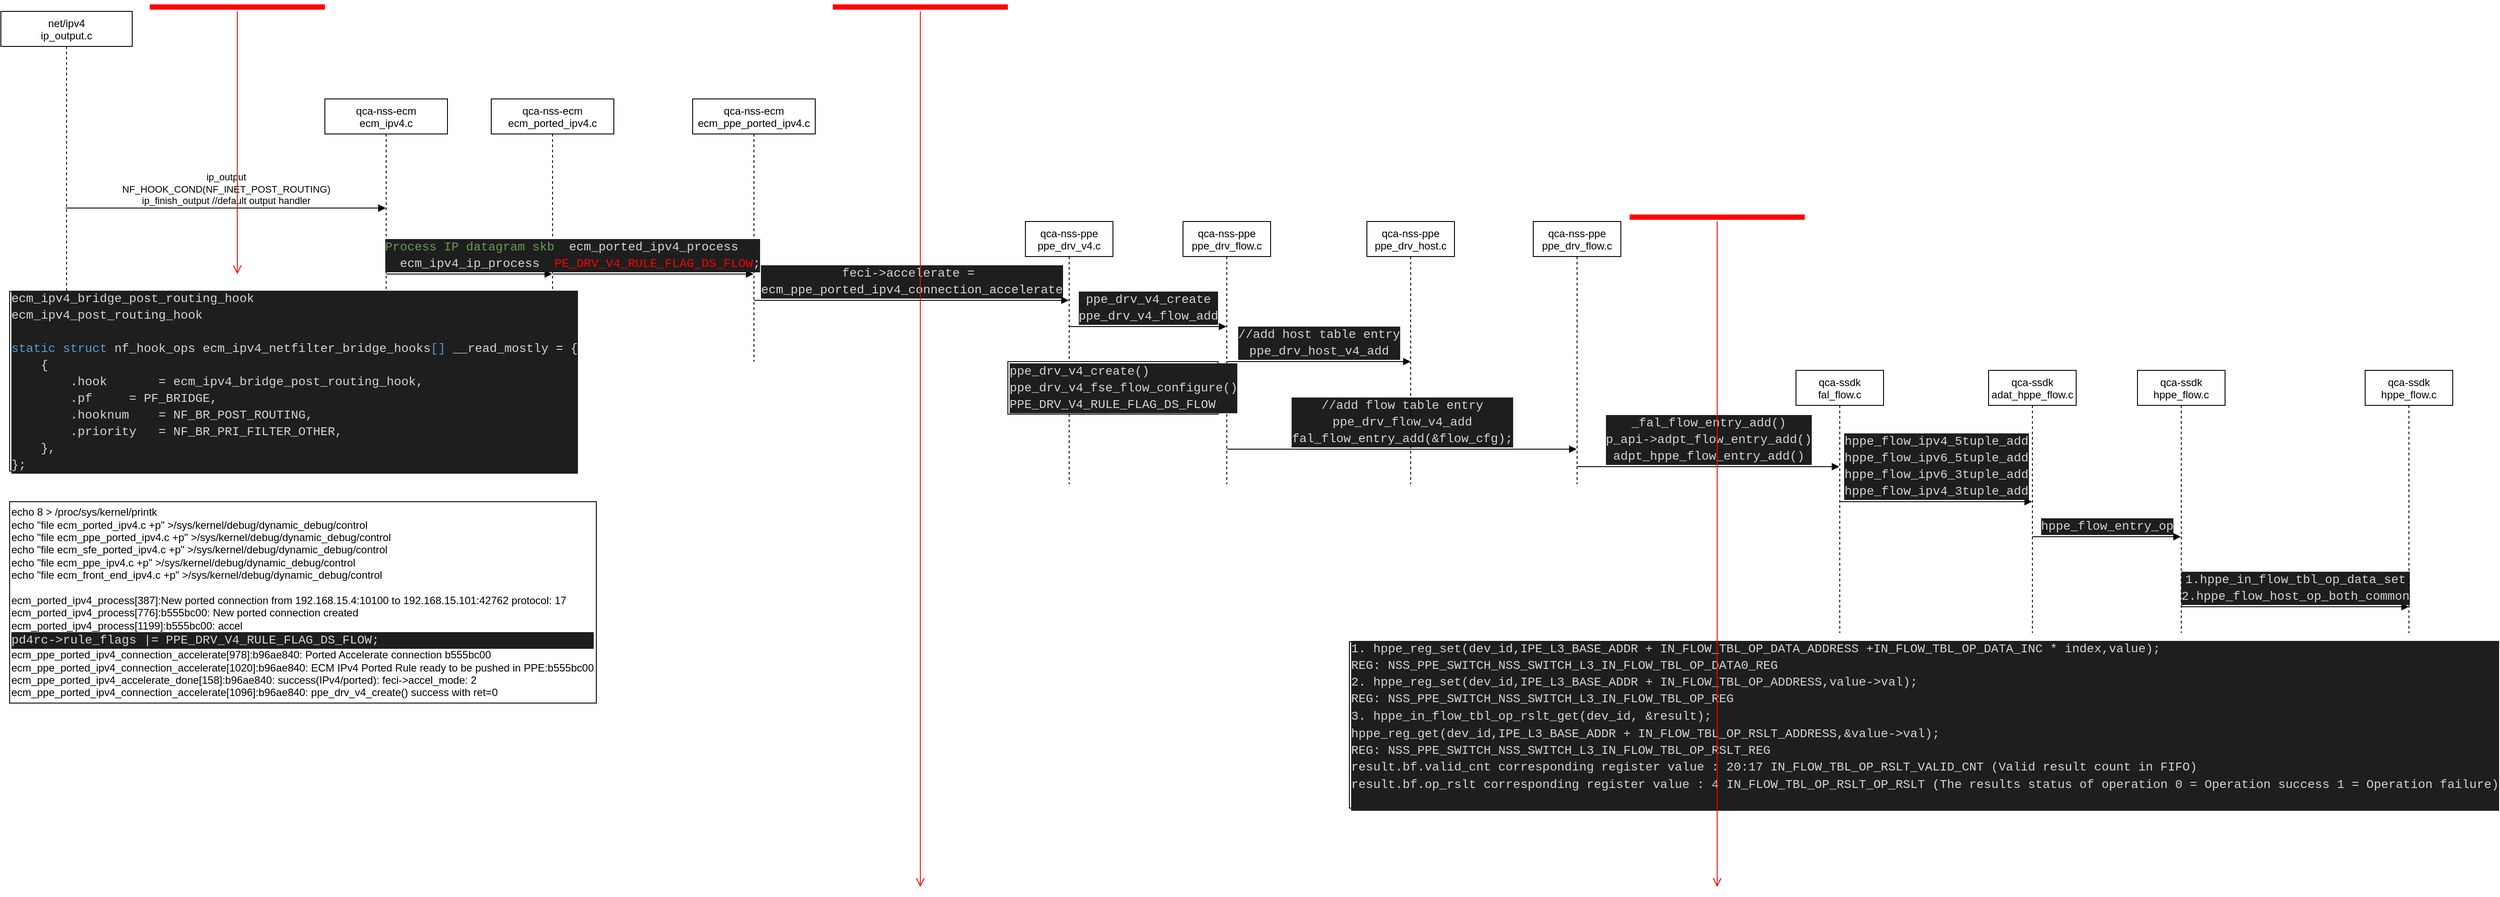 <mxfile version="13.9.9" type="device"><diagram id="kgpKYQtTHZ0yAKxKKP6v" name="Page-1"><mxGraphModel dx="3430" dy="2110" grid="1" gridSize="10" guides="1" tooltips="1" connect="1" arrows="1" fold="1" page="1" pageScale="1" pageWidth="850" pageHeight="1100" math="0" shadow="0"><root><mxCell id="0"/><mxCell id="1" parent="0"/><mxCell id="3nuBFxr9cyL0pnOWT2aG-1" value="qca-nss-ppe&#10;ppe_drv_v4.c" style="shape=umlLifeline;perimeter=lifelinePerimeter;container=1;collapsible=0;recursiveResize=0;rounded=0;shadow=0;strokeWidth=1;" parent="1" vertex="1"><mxGeometry x="-530" y="-800" width="100" height="300" as="geometry"/></mxCell><mxCell id="qEYOZ7wB9CkNGSNdIu3y-1" value="&lt;div style=&quot;color: rgb(212 , 212 , 212) ; background-color: rgb(30 , 30 , 30) ; font-family: &amp;#34;consolas&amp;#34; , &amp;#34;courier new&amp;#34; , monospace ; font-size: 14px ; line-height: 19px&quot;&gt;ppe_drv_v4_create&lt;div style=&quot;line-height: 19px&quot;&gt;ppe_drv_v4_flow_add&lt;/div&gt;&lt;/div&gt;" style="html=1;verticalAlign=bottom;endArrow=block;" parent="3nuBFxr9cyL0pnOWT2aG-1" target="3nuBFxr9cyL0pnOWT2aG-5" edge="1"><mxGeometry width="80" relative="1" as="geometry"><mxPoint x="50" y="120" as="sourcePoint"/><mxPoint x="130" y="120" as="targetPoint"/></mxGeometry></mxCell><mxCell id="3nuBFxr9cyL0pnOWT2aG-5" value="qca-nss-ppe&#10;ppe_drv_flow.c" style="shape=umlLifeline;perimeter=lifelinePerimeter;container=1;collapsible=0;recursiveResize=0;rounded=0;shadow=0;strokeWidth=1;" parent="1" vertex="1"><mxGeometry x="-350" y="-800" width="100" height="300" as="geometry"/></mxCell><mxCell id="qEYOZ7wB9CkNGSNdIu3y-2" value="&lt;div style=&quot;color: rgb(212 , 212 , 212) ; background-color: rgb(30 , 30 , 30) ; font-family: &amp;#34;consolas&amp;#34; , &amp;#34;courier new&amp;#34; , monospace ; font-size: 14px ; line-height: 19px&quot;&gt;//add host table entry&lt;/div&gt;&lt;div style=&quot;color: rgb(212 , 212 , 212) ; background-color: rgb(30 , 30 , 30) ; font-family: &amp;#34;consolas&amp;#34; , &amp;#34;courier new&amp;#34; , monospace ; font-size: 14px ; line-height: 19px&quot;&gt;ppe_drv_host_v4_add&lt;/div&gt;" style="html=1;verticalAlign=bottom;endArrow=block;" parent="3nuBFxr9cyL0pnOWT2aG-5" edge="1"><mxGeometry width="80" relative="1" as="geometry"><mxPoint x="50" y="160" as="sourcePoint"/><mxPoint x="260" y="160" as="targetPoint"/></mxGeometry></mxCell><mxCell id="qEYOZ7wB9CkNGSNdIu3y-7" value="&lt;div style=&quot;color: rgb(212 , 212 , 212) ; background-color: rgb(30 , 30 , 30) ; font-family: &amp;#34;consolas&amp;#34; , &amp;#34;courier new&amp;#34; , monospace ; font-size: 14px ; line-height: 19px&quot;&gt;//add flow table entry&lt;br&gt;&lt;/div&gt;&lt;div style=&quot;color: rgb(212 , 212 , 212) ; background-color: rgb(30 , 30 , 30) ; font-family: &amp;#34;consolas&amp;#34; , &amp;#34;courier new&amp;#34; , monospace ; font-size: 14px ; line-height: 19px&quot;&gt;&lt;div style=&quot;line-height: 19px&quot;&gt;ppe_drv_flow_v4_add&lt;/div&gt;&lt;div style=&quot;line-height: 19px&quot;&gt;&lt;div style=&quot;font-family: &amp;#34;consolas&amp;#34; , &amp;#34;courier new&amp;#34; , monospace ; line-height: 19px&quot;&gt;fal_flow_entry_add(&amp;amp;flow_cfg);&lt;/div&gt;&lt;/div&gt;&lt;/div&gt;" style="html=1;verticalAlign=bottom;endArrow=block;" parent="3nuBFxr9cyL0pnOWT2aG-5" target="qEYOZ7wB9CkNGSNdIu3y-5" edge="1"><mxGeometry width="80" relative="1" as="geometry"><mxPoint x="50" y="260" as="sourcePoint"/><mxPoint x="130" y="260" as="targetPoint"/></mxGeometry></mxCell><mxCell id="qEYOZ7wB9CkNGSNdIu3y-3" value="qca-nss-ppe&#10;ppe_drv_host.c" style="shape=umlLifeline;perimeter=lifelinePerimeter;container=1;collapsible=0;recursiveResize=0;rounded=0;shadow=0;strokeWidth=1;" parent="1" vertex="1"><mxGeometry x="-140" y="-800" width="100" height="300" as="geometry"/></mxCell><mxCell id="qEYOZ7wB9CkNGSNdIu3y-5" value="qca-nss-ppe&#10;ppe_drv_flow.c" style="shape=umlLifeline;perimeter=lifelinePerimeter;container=1;collapsible=0;recursiveResize=0;rounded=0;shadow=0;strokeWidth=1;" parent="1" vertex="1"><mxGeometry x="50" y="-800" width="100" height="300" as="geometry"/></mxCell><mxCell id="qEYOZ7wB9CkNGSNdIu3y-10" value="&lt;div style=&quot;color: rgb(212 , 212 , 212) ; background-color: rgb(30 , 30 , 30) ; font-family: &amp;#34;consolas&amp;#34; , &amp;#34;courier new&amp;#34; , monospace ; font-size: 14px ; line-height: 19px&quot;&gt;_fal_flow_entry_add()&lt;br&gt;&lt;div style=&quot;font-family: &amp;#34;consolas&amp;#34; , &amp;#34;courier new&amp;#34; , monospace ; line-height: 19px&quot;&gt;p_api-&amp;gt;adpt_flow_entry_add()&lt;/div&gt;&lt;div style=&quot;font-family: &amp;#34;consolas&amp;#34; , &amp;#34;courier new&amp;#34; , monospace ; line-height: 19px&quot;&gt;&lt;div style=&quot;font-family: &amp;#34;consolas&amp;#34; , &amp;#34;courier new&amp;#34; , monospace ; line-height: 19px&quot;&gt;adpt_hppe_flow_entry_add()&lt;/div&gt;&lt;/div&gt;&lt;/div&gt;" style="html=1;verticalAlign=bottom;endArrow=block;" parent="qEYOZ7wB9CkNGSNdIu3y-5" target="qEYOZ7wB9CkNGSNdIu3y-9" edge="1"><mxGeometry width="80" relative="1" as="geometry"><mxPoint x="50" y="280" as="sourcePoint"/><mxPoint x="130" y="280" as="targetPoint"/></mxGeometry></mxCell><mxCell id="qEYOZ7wB9CkNGSNdIu3y-9" value="qca-ssdk&#10;fal_flow.c" style="shape=umlLifeline;perimeter=lifelinePerimeter;container=1;collapsible=0;recursiveResize=0;rounded=0;shadow=0;strokeWidth=1;" parent="1" vertex="1"><mxGeometry x="350" y="-630" width="100" height="300" as="geometry"/></mxCell><mxCell id="qEYOZ7wB9CkNGSNdIu3y-12" value="&lt;div style=&quot;color: rgb(212 , 212 , 212) ; background-color: rgb(30 , 30 , 30) ; font-family: &amp;#34;consolas&amp;#34; , &amp;#34;courier new&amp;#34; , monospace ; font-size: 14px ; line-height: 19px&quot;&gt;hppe_flow_ipv4_5tuple_add&lt;/div&gt;&lt;div style=&quot;color: rgb(212 , 212 , 212) ; background-color: rgb(30 , 30 , 30) ; font-family: &amp;#34;consolas&amp;#34; , &amp;#34;courier new&amp;#34; , monospace ; font-size: 14px ; line-height: 19px&quot;&gt;&lt;div style=&quot;line-height: 19px&quot;&gt;hppe_flow_ipv6_5tuple_add&lt;/div&gt;&lt;div style=&quot;line-height: 19px&quot;&gt;&lt;div style=&quot;line-height: 19px&quot;&gt;hppe_flow_ipv6_3tuple_add&lt;/div&gt;&lt;div style=&quot;line-height: 19px&quot;&gt;&lt;div style=&quot;line-height: 19px&quot;&gt;hppe_flow_ipv4_3tuple_add&lt;/div&gt;&lt;/div&gt;&lt;/div&gt;&lt;/div&gt;" style="html=1;verticalAlign=bottom;endArrow=block;" parent="qEYOZ7wB9CkNGSNdIu3y-9" target="qEYOZ7wB9CkNGSNdIu3y-11" edge="1"><mxGeometry width="80" relative="1" as="geometry"><mxPoint x="50" y="150" as="sourcePoint"/><mxPoint x="130" y="150" as="targetPoint"/></mxGeometry></mxCell><mxCell id="qEYOZ7wB9CkNGSNdIu3y-11" value="qca-ssdk&#10;adat_hppe_flow.c" style="shape=umlLifeline;perimeter=lifelinePerimeter;container=1;collapsible=0;recursiveResize=0;rounded=0;shadow=0;strokeWidth=1;" parent="1" vertex="1"><mxGeometry x="570" y="-630" width="100" height="300" as="geometry"/></mxCell><mxCell id="qEYOZ7wB9CkNGSNdIu3y-14" value="&lt;div style=&quot;color: rgb(212 , 212 , 212) ; background-color: rgb(30 , 30 , 30) ; font-family: &amp;#34;consolas&amp;#34; , &amp;#34;courier new&amp;#34; , monospace ; font-size: 14px ; line-height: 19px&quot;&gt;hppe_flow_entry_op&lt;/div&gt;" style="html=1;verticalAlign=bottom;endArrow=block;" parent="qEYOZ7wB9CkNGSNdIu3y-11" target="qEYOZ7wB9CkNGSNdIu3y-13" edge="1"><mxGeometry width="80" relative="1" as="geometry"><mxPoint x="50" y="190" as="sourcePoint"/><mxPoint x="130" y="190" as="targetPoint"/></mxGeometry></mxCell><mxCell id="qEYOZ7wB9CkNGSNdIu3y-13" value="qca-ssdk&#10;hppe_flow.c" style="shape=umlLifeline;perimeter=lifelinePerimeter;container=1;collapsible=0;recursiveResize=0;rounded=0;shadow=0;strokeWidth=1;" parent="1" vertex="1"><mxGeometry x="740" y="-630" width="100" height="300" as="geometry"/></mxCell><mxCell id="qEYOZ7wB9CkNGSNdIu3y-17" value="&lt;div style=&quot;color: rgb(212 , 212 , 212) ; background-color: rgb(30 , 30 , 30) ; font-family: &amp;#34;consolas&amp;#34; , &amp;#34;courier new&amp;#34; , monospace ; font-size: 14px ; line-height: 19px&quot;&gt;1.hppe_in_flow_tbl_op_data_set&lt;/div&gt;&lt;div style=&quot;color: rgb(212 , 212 , 212) ; background-color: rgb(30 , 30 , 30) ; font-family: &amp;#34;consolas&amp;#34; , &amp;#34;courier new&amp;#34; , monospace ; font-size: 14px ; line-height: 19px&quot;&gt;2.&lt;span style=&quot;font-family: &amp;#34;consolas&amp;#34; , &amp;#34;courier new&amp;#34; , monospace&quot;&gt;hppe_flow_host_op_both_common&lt;/span&gt;&lt;/div&gt;" style="html=1;verticalAlign=bottom;endArrow=block;entryX=0.5;entryY=0.9;entryDx=0;entryDy=0;entryPerimeter=0;" parent="qEYOZ7wB9CkNGSNdIu3y-13" target="qEYOZ7wB9CkNGSNdIu3y-15" edge="1"><mxGeometry width="80" relative="1" as="geometry"><mxPoint x="50" y="270" as="sourcePoint"/><mxPoint x="130" y="270" as="targetPoint"/></mxGeometry></mxCell><mxCell id="qEYOZ7wB9CkNGSNdIu3y-15" value="qca-ssdk&#10;hppe_flow.c" style="shape=umlLifeline;perimeter=lifelinePerimeter;container=1;collapsible=0;recursiveResize=0;rounded=0;shadow=0;strokeWidth=1;" parent="1" vertex="1"><mxGeometry x="1000" y="-630" width="100" height="300" as="geometry"/></mxCell><mxCell id="qEYOZ7wB9CkNGSNdIu3y-19" value="&lt;div style=&quot;background-color: rgb(30 , 30 , 30) ; line-height: 19px&quot;&gt;&lt;div style=&quot;color: rgb(212 , 212 , 212) ; font-family: &amp;#34;consolas&amp;#34; , &amp;#34;courier new&amp;#34; , monospace ; font-size: 14px&quot;&gt;1. hppe_reg_set(dev_id,IPE_L3_BASE_ADDR + IN_FLOW_TBL_OP_DATA_ADDRESS +IN_FLOW_TBL_OP_DATA_INC * index,value);&lt;/div&gt;&lt;div style=&quot;color: rgb(212 , 212 , 212) ; font-family: &amp;#34;consolas&amp;#34; , &amp;#34;courier new&amp;#34; , monospace ; font-size: 14px&quot;&gt;REG:&amp;nbsp;NSS_PPE_SWITCH_NSS_SWITCH_L3_IN_FLOW_TBL_OP_DATA0_REG&amp;nbsp;&lt;/div&gt;&lt;div style=&quot;color: rgb(212 , 212 , 212) ; font-family: &amp;#34;consolas&amp;#34; , &amp;#34;courier new&amp;#34; , monospace ; font-size: 14px&quot;&gt;2.&amp;nbsp;&lt;span style=&quot;font-family: &amp;#34;consolas&amp;#34; , &amp;#34;courier new&amp;#34; , monospace&quot;&gt;hppe_reg_set(&lt;/span&gt;&lt;span style=&quot;font-family: &amp;#34;consolas&amp;#34; , &amp;#34;courier new&amp;#34; , monospace&quot;&gt;dev_id,&lt;/span&gt;&lt;span style=&quot;font-family: &amp;#34;consolas&amp;#34; , &amp;#34;courier new&amp;#34; , monospace&quot;&gt;IPE_L3_BASE_ADDR + IN_FLOW_TBL_OP_ADDRESS,&lt;/span&gt;&lt;span style=&quot;font-family: &amp;#34;consolas&amp;#34; , &amp;#34;courier new&amp;#34; , monospace&quot;&gt;value-&amp;gt;val);&lt;/span&gt;&lt;/div&gt;&lt;div&gt;&lt;span style=&quot;color: rgb(212 , 212 , 212) ; font-family: &amp;#34;consolas&amp;#34; , &amp;#34;courier new&amp;#34; , monospace ; font-size: 14px&quot;&gt;REG:&amp;nbsp;&lt;/span&gt;&lt;font color=&quot;#d4d4d4&quot; face=&quot;Consolas, Courier New, monospace&quot;&gt;&lt;span style=&quot;font-size: 14px&quot;&gt;NSS_PPE_SWITCH_NSS_SWITCH_L3_IN_FLOW_TBL_OP_REG&lt;/span&gt;&lt;/font&gt;&lt;/div&gt;&lt;div&gt;&lt;font color=&quot;#d4d4d4&quot; face=&quot;Consolas, Courier New, monospace&quot;&gt;&lt;span style=&quot;font-size: 14px&quot;&gt;3.&amp;nbsp;&lt;/span&gt;&lt;/font&gt;&lt;span style=&quot;color: rgb(212 , 212 , 212) ; font-family: &amp;#34;consolas&amp;#34; , &amp;#34;courier new&amp;#34; , monospace ; font-size: 14px&quot;&gt;hppe_in_flow_tbl_op_rslt_get(dev_id, &amp;amp;result);&lt;/span&gt;&lt;/div&gt;&lt;div&gt;&lt;div style=&quot;line-height: 19px&quot;&gt;&lt;div style=&quot;color: rgb(212 , 212 , 212) ; font-family: &amp;#34;consolas&amp;#34; , &amp;#34;courier new&amp;#34; , monospace ; font-size: 14px&quot;&gt;hppe_reg_get(dev_id,IPE_L3_BASE_ADDR + IN_FLOW_TBL_OP_RSLT_ADDRESS,&amp;amp;value-&amp;gt;val);&lt;/div&gt;&lt;div style=&quot;color: rgb(212 , 212 , 212) ; font-family: &amp;#34;consolas&amp;#34; , &amp;#34;courier new&amp;#34; , monospace ; font-size: 14px&quot;&gt;REG:&amp;nbsp;NSS_PPE_SWITCH_NSS_SWITCH_L3_IN_FLOW_TBL_OP_RSLT_REG&lt;/div&gt;&lt;div&gt;&lt;div style=&quot;line-height: 19px&quot;&gt;&lt;font color=&quot;#d4d4d4&quot; face=&quot;Consolas, Courier New, monospace&quot;&gt;&lt;span style=&quot;font-size: 14px&quot;&gt;result.bf.valid_cnt corresponding register value :&amp;nbsp;20:17&lt;span&gt;&#9;&lt;/span&gt;IN_FLOW_TBL_OP_RSLT_VALID_CNT&lt;span&gt;&amp;nbsp;(&lt;/span&gt;Valid result count in FIFO)&lt;/span&gt;&lt;/font&gt;&lt;/div&gt;&lt;div style=&quot;line-height: 19px&quot;&gt;&lt;div style=&quot;line-height: 19px&quot;&gt;&lt;font color=&quot;#d4d4d4&quot; face=&quot;Consolas, Courier New, monospace&quot;&gt;&lt;span style=&quot;font-size: 14px&quot;&gt;result.bf.op_rslt corresponding register value :&amp;nbsp;4&lt;span&gt;&#9;&lt;/span&gt;IN_FLOW_TBL_OP_RSLT_OP_RSLT&lt;span&gt;&amp;nbsp;(&lt;/span&gt;The results status of operation 0 = Operation success 1 = Operation failure)&lt;/span&gt;&lt;/font&gt;&lt;/div&gt;&lt;/div&gt;&lt;/div&gt;&lt;/div&gt;&lt;/div&gt;&lt;div style=&quot;color: rgb(212 , 212 , 212) ; font-family: &amp;#34;consolas&amp;#34; , &amp;#34;courier new&amp;#34; , monospace ; font-size: 14px&quot;&gt;&lt;br&gt;&lt;/div&gt;&lt;/div&gt;" style="html=1;align=left;" parent="1" vertex="1"><mxGeometry x="-160" y="-320" width="1200" height="190" as="geometry"/></mxCell><mxCell id="qEYOZ7wB9CkNGSNdIu3y-21" value="qca-nss-ecm&#10;ecm_ppe_ported_ipv4.c" style="shape=umlLifeline;perimeter=lifelinePerimeter;container=1;collapsible=0;recursiveResize=0;rounded=0;shadow=0;strokeWidth=1;" parent="1" vertex="1"><mxGeometry x="-910" y="-940" width="140" height="300" as="geometry"/></mxCell><mxCell id="qEYOZ7wB9CkNGSNdIu3y-25" value="&lt;div style=&quot;color: rgb(212 , 212 , 212) ; background-color: rgb(30 , 30 , 30) ; font-family: &amp;#34;consolas&amp;#34; , &amp;#34;courier new&amp;#34; , monospace ; font-size: 14px ; line-height: 19px&quot;&gt;&lt;div style=&quot;font-family: &amp;#34;consolas&amp;#34; , &amp;#34;courier new&amp;#34; , monospace ; line-height: 19px&quot;&gt;feci-&amp;gt;accelerate =&amp;nbsp;&lt;/div&gt;&lt;/div&gt;&lt;div style=&quot;color: rgb(212 , 212 , 212) ; background-color: rgb(30 , 30 , 30) ; font-family: &amp;#34;consolas&amp;#34; , &amp;#34;courier new&amp;#34; , monospace ; font-size: 14px ; line-height: 19px&quot;&gt;ecm_ppe_ported_ipv4_connection_accelerate&lt;/div&gt;" style="html=1;verticalAlign=bottom;endArrow=block;" parent="qEYOZ7wB9CkNGSNdIu3y-21" target="3nuBFxr9cyL0pnOWT2aG-1" edge="1"><mxGeometry width="80" relative="1" as="geometry"><mxPoint x="70" y="230" as="sourcePoint"/><mxPoint x="130" y="230" as="targetPoint"/></mxGeometry></mxCell><mxCell id="qEYOZ7wB9CkNGSNdIu3y-23" value="" style="shape=line;html=1;strokeWidth=6;strokeColor=#ff0000;align=left;" parent="1" vertex="1"><mxGeometry x="160" y="-810" width="200" height="10" as="geometry"/></mxCell><mxCell id="qEYOZ7wB9CkNGSNdIu3y-24" value="" style="edgeStyle=orthogonalEdgeStyle;html=1;verticalAlign=bottom;endArrow=open;endSize=8;strokeColor=#ff0000;" parent="1" source="qEYOZ7wB9CkNGSNdIu3y-23" edge="1"><mxGeometry relative="1" as="geometry"><mxPoint x="260" y="-40" as="targetPoint"/></mxGeometry></mxCell><mxCell id="qEYOZ7wB9CkNGSNdIu3y-26" value="qca-nss-ecm&#10;ecm_ported_ipv4.c" style="shape=umlLifeline;perimeter=lifelinePerimeter;container=1;collapsible=0;recursiveResize=0;rounded=0;shadow=0;strokeWidth=1;" parent="1" vertex="1"><mxGeometry x="-1140" y="-940" width="140" height="300" as="geometry"/></mxCell><mxCell id="qEYOZ7wB9CkNGSNdIu3y-28" value="&lt;div style=&quot;color: rgb(212 , 212 , 212) ; background-color: rgb(30 , 30 , 30) ; font-family: &amp;#34;consolas&amp;#34; , &amp;#34;courier new&amp;#34; , monospace ; font-size: 14px ; line-height: 19px&quot;&gt;ecm_ported_ipv4_process&lt;/div&gt;&lt;div style=&quot;background-color: rgb(30 , 30 , 30) ; font-family: &amp;#34;consolas&amp;#34; , &amp;#34;courier new&amp;#34; , monospace ; font-size: 14px ; line-height: 19px&quot;&gt;&lt;div style=&quot;font-family: &amp;#34;consolas&amp;#34; , &amp;#34;courier new&amp;#34; , monospace ; line-height: 19px&quot;&gt;&lt;font color=&quot;#ff0000&quot;&gt;PPE_DRV_V4_RULE_FLAG_DS_FLOW&lt;/font&gt;&lt;font color=&quot;#d4d4d4&quot;&gt;;&lt;/font&gt;&lt;/div&gt;&lt;/div&gt;" style="html=1;verticalAlign=bottom;endArrow=block;" parent="qEYOZ7wB9CkNGSNdIu3y-26" target="qEYOZ7wB9CkNGSNdIu3y-21" edge="1"><mxGeometry width="80" relative="1" as="geometry"><mxPoint x="70" y="200" as="sourcePoint"/><mxPoint x="150" y="200" as="targetPoint"/></mxGeometry></mxCell><mxCell id="qEYOZ7wB9CkNGSNdIu3y-30" value="qca-nss-ecm&#10;ecm_ipv4.c" style="shape=umlLifeline;perimeter=lifelinePerimeter;container=1;collapsible=0;recursiveResize=0;rounded=0;shadow=0;strokeWidth=1;" parent="1" vertex="1"><mxGeometry x="-1330" y="-940" width="140" height="300" as="geometry"/></mxCell><mxCell id="qEYOZ7wB9CkNGSNdIu3y-31" value="&lt;div style=&quot;color: rgb(212 , 212 , 212) ; background-color: rgb(30 , 30 , 30) ; font-family: &amp;#34;consolas&amp;#34; , &amp;#34;courier new&amp;#34; , monospace ; font-size: 14px ; line-height: 19px&quot;&gt;&lt;div style=&quot;font-family: &amp;#34;consolas&amp;#34; , &amp;#34;courier new&amp;#34; , monospace ; line-height: 19px&quot;&gt;&lt;div style=&quot;font-family: &amp;#34;consolas&amp;#34; , &amp;#34;courier new&amp;#34; , monospace ; line-height: 19px&quot;&gt;&lt;span style=&quot;color: #6a9955&quot;&gt;Process IP datagram skb&lt;/span&gt;&lt;/div&gt;&lt;/div&gt;&lt;div style=&quot;font-family: &amp;#34;consolas&amp;#34; , &amp;#34;courier new&amp;#34; , monospace ; line-height: 19px&quot;&gt;ecm_ipv4_ip_process&lt;/div&gt;&lt;/div&gt;" style="html=1;verticalAlign=bottom;endArrow=block;" parent="qEYOZ7wB9CkNGSNdIu3y-30" target="qEYOZ7wB9CkNGSNdIu3y-26" edge="1"><mxGeometry width="80" relative="1" as="geometry"><mxPoint x="70" y="200" as="sourcePoint"/><mxPoint x="150" y="200" as="targetPoint"/></mxGeometry></mxCell><mxCell id="qEYOZ7wB9CkNGSNdIu3y-32" value="&lt;div style=&quot;color: rgb(212 , 212 , 212) ; background-color: rgb(30 , 30 , 30) ; font-family: &amp;#34;consolas&amp;#34; , &amp;#34;courier new&amp;#34; , monospace ; font-size: 14px ; line-height: 19px&quot;&gt;ecm_ipv4_bridge_post_routing_hook&lt;/div&gt;&lt;div style=&quot;color: rgb(212 , 212 , 212) ; background-color: rgb(30 , 30 , 30) ; font-family: &amp;#34;consolas&amp;#34; , &amp;#34;courier new&amp;#34; , monospace ; font-size: 14px ; line-height: 19px&quot;&gt;&lt;div style=&quot;line-height: 19px&quot;&gt;ecm_ipv4_post_routing_hook&lt;/div&gt;&lt;div style=&quot;line-height: 19px&quot;&gt;&lt;br&gt;&lt;/div&gt;&lt;div style=&quot;line-height: 19px&quot;&gt;&lt;div style=&quot;font-family: &amp;#34;consolas&amp;#34; , &amp;#34;courier new&amp;#34; , monospace ; line-height: 19px&quot;&gt;&lt;div&gt;&lt;span style=&quot;color: #569cd6&quot;&gt;static&lt;/span&gt; &lt;span style=&quot;color: #569cd6&quot;&gt;struct&lt;/span&gt; nf_hook_ops ecm_ipv4_netfilter_bridge_hooks&lt;span style=&quot;color: #569cd6&quot;&gt;[]&lt;/span&gt; __read_mostly = {&lt;/div&gt;&lt;div&gt;&amp;nbsp; &amp;nbsp; {&lt;/div&gt;&lt;div&gt;&amp;nbsp; &amp;nbsp; &amp;nbsp; &amp;nbsp; .hook &amp;nbsp; &amp;nbsp; &amp;nbsp; = ecm_ipv4_bridge_post_routing_hook,&lt;/div&gt;&lt;div&gt;&amp;nbsp; &amp;nbsp; &amp;nbsp; &amp;nbsp; .pf &amp;nbsp; &amp;nbsp; = PF_BRIDGE,&lt;/div&gt;&lt;div&gt;&amp;nbsp; &amp;nbsp; &amp;nbsp; &amp;nbsp; .hooknum &amp;nbsp; &amp;nbsp;= NF_BR_POST_ROUTING,&lt;/div&gt;&lt;div&gt;&amp;nbsp; &amp;nbsp; &amp;nbsp; &amp;nbsp; .priority &amp;nbsp; = NF_BR_PRI_FILTER_OTHER,&lt;/div&gt;&lt;div&gt;&amp;nbsp; &amp;nbsp; },&lt;/div&gt;&lt;div&gt;};&lt;/div&gt;&lt;/div&gt;&lt;/div&gt;&lt;/div&gt;" style="html=1;align=left;" parent="1" vertex="1"><mxGeometry x="-1690" y="-720" width="590" height="205" as="geometry"/></mxCell><mxCell id="qEYOZ7wB9CkNGSNdIu3y-33" value="" style="shape=line;html=1;strokeWidth=6;strokeColor=#ff0000;align=left;" parent="1" vertex="1"><mxGeometry x="-750" y="-1050" width="200" height="10" as="geometry"/></mxCell><mxCell id="qEYOZ7wB9CkNGSNdIu3y-34" value="" style="edgeStyle=orthogonalEdgeStyle;html=1;verticalAlign=bottom;endArrow=open;endSize=8;strokeColor=#ff0000;" parent="1" source="qEYOZ7wB9CkNGSNdIu3y-33" edge="1"><mxGeometry relative="1" as="geometry"><mxPoint x="-650" y="-40" as="targetPoint"/></mxGeometry></mxCell><mxCell id="qEYOZ7wB9CkNGSNdIu3y-35" value="net/ipv4&#10;ip_output.c" style="shape=umlLifeline;perimeter=lifelinePerimeter;container=1;collapsible=0;recursiveResize=0;rounded=0;shadow=0;strokeWidth=1;" parent="1" vertex="1"><mxGeometry x="-1700" y="-1040" width="150" height="320" as="geometry"/></mxCell><mxCell id="qEYOZ7wB9CkNGSNdIu3y-40" value="ip_output&lt;br&gt;NF_HOOK_COND(NF_INET_POST_ROUTING)&lt;br&gt;ip_finish_output //default output handler" style="html=1;verticalAlign=bottom;endArrow=block;exitX=0.493;exitY=0.702;exitDx=0;exitDy=0;exitPerimeter=0;" parent="1" source="qEYOZ7wB9CkNGSNdIu3y-35" target="qEYOZ7wB9CkNGSNdIu3y-30" edge="1"><mxGeometry width="80" relative="1" as="geometry"><mxPoint x="-1830" y="-830" as="sourcePoint"/><mxPoint x="-1750" y="-830" as="targetPoint"/></mxGeometry></mxCell><mxCell id="qEYOZ7wB9CkNGSNdIu3y-43" value="" style="shape=line;html=1;strokeWidth=6;strokeColor=#ff0000;align=left;" parent="1" vertex="1"><mxGeometry x="-1530" y="-1050" width="200" height="10" as="geometry"/></mxCell><mxCell id="qEYOZ7wB9CkNGSNdIu3y-44" value="" style="edgeStyle=orthogonalEdgeStyle;html=1;verticalAlign=bottom;endArrow=open;endSize=8;strokeColor=#ff0000;" parent="1" source="qEYOZ7wB9CkNGSNdIu3y-43" edge="1"><mxGeometry relative="1" as="geometry"><mxPoint x="-1430" y="-740" as="targetPoint"/></mxGeometry></mxCell><mxCell id="v4XECa5PUlTxUyVuMFSd-1" value="&lt;div&gt;echo 8 &amp;gt; /proc/sys/kernel/printk&lt;/div&gt;&lt;div&gt;echo &quot;file ecm_ported_ipv4.c +p&quot; &amp;gt;/sys/kernel/debug/dynamic_debug/control&lt;/div&gt;&lt;div&gt;echo &quot;file ecm_ppe_ported_ipv4.c +p&quot; &amp;gt;/sys/kernel/debug/dynamic_debug/control&lt;/div&gt;&lt;div&gt;echo &quot;file ecm_sfe_ported_ipv4.c +p&quot; &amp;gt;/sys/kernel/debug/dynamic_debug/control&lt;/div&gt;&lt;div&gt;echo &quot;file ecm_ppe_ipv4.c +p&quot; &amp;gt;/sys/kernel/debug/dynamic_debug/control&lt;/div&gt;&lt;div&gt;echo &quot;file ecm_front_end_ipv4.c +p&quot; &amp;gt;/sys/kernel/debug/dynamic_debug/control&lt;/div&gt;&lt;div&gt;&lt;br&gt;&lt;/div&gt;ecm_ported_ipv4_process[387]:New ported connection from 192.168.15.4:10100 to 192.168.15.101:42762 protocol: 17&lt;br&gt;ecm_ported_ipv4_process[776]:b555bc00: New ported connection created&lt;br&gt;ecm_ported_ipv4_process[1199]:b555bc00: accel&lt;br&gt;&lt;div style=&quot;color: rgb(212 , 212 , 212) ; background-color: rgb(30 , 30 , 30) ; font-family: &amp;#34;consolas&amp;#34; , &amp;#34;courier new&amp;#34; , monospace ; font-size: 14px ; line-height: 19px&quot;&gt;pd4rc-&amp;gt;rule_flags |= PPE_DRV_V4_RULE_FLAG_DS_FLOW;&lt;/div&gt;ecm_ppe_ported_ipv4_connection_accelerate[978]:b96ae840: Ported Accelerate connection b555bc00&lt;br&gt;&lt;div&gt;ecm_ppe_ported_ipv4_connection_accelerate[1020]:b96ae840: ECM IPv4 Ported Rule ready to be pushed in PPE:b555bc00&lt;/div&gt;&lt;div&gt;ecm_ppe_ported_ipv4_accelerate_done[158]:b96ae840: success(IPv4/ported): feci-&amp;gt;accel_mode: 2&lt;/div&gt;&lt;div&gt;ecm_ppe_ported_ipv4_connection_accelerate[1096]:b96ae840: ppe_drv_v4_create() success with ret=0&lt;/div&gt;" style="rounded=0;whiteSpace=wrap;html=1;align=left;" vertex="1" parent="1"><mxGeometry x="-1690" y="-480" width="670" height="230" as="geometry"/></mxCell><mxCell id="v4XECa5PUlTxUyVuMFSd-2" value="&lt;div style=&quot;color: rgb(212 , 212 , 212) ; background-color: rgb(30 , 30 , 30) ; font-family: &amp;#34;consolas&amp;#34; , &amp;#34;courier new&amp;#34; , monospace ; font-size: 14px ; line-height: 19px&quot;&gt;&lt;div style=&quot;font-family: &amp;#34;consolas&amp;#34; , &amp;#34;courier new&amp;#34; , monospace ; line-height: 19px&quot;&gt;ppe_drv_v4_create()&lt;/div&gt;&lt;/div&gt;&lt;div style=&quot;color: rgb(212 , 212 , 212) ; background-color: rgb(30 , 30 , 30) ; font-family: &amp;#34;consolas&amp;#34; , &amp;#34;courier new&amp;#34; , monospace ; font-size: 14px ; line-height: 19px&quot;&gt;ppe_drv_v4_fse_flow_configure()&lt;/div&gt;&lt;div style=&quot;color: rgb(212 , 212 , 212) ; background-color: rgb(30 , 30 , 30) ; font-family: &amp;#34;consolas&amp;#34; , &amp;#34;courier new&amp;#34; , monospace ; font-size: 14px ; line-height: 19px&quot;&gt;&lt;div style=&quot;font-family: &amp;#34;consolas&amp;#34; , &amp;#34;courier new&amp;#34; , monospace ; line-height: 19px&quot;&gt;PPE_DRV_V4_RULE_FLAG_DS_FLOW&lt;/div&gt;&lt;/div&gt;" style="rounded=0;whiteSpace=wrap;html=1;align=left;" vertex="1" parent="1"><mxGeometry x="-550" y="-640" width="240" height="60" as="geometry"/></mxCell></root></mxGraphModel></diagram></mxfile>